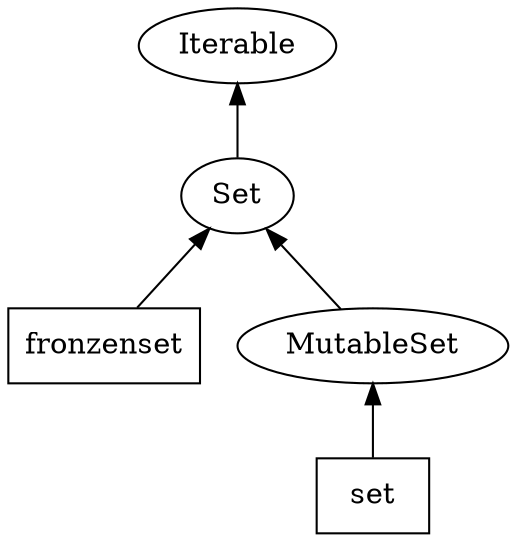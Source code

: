digraph {
  graph [rankdir=BT]
  subgraph abstract {
    MutableSet -> Set -> Iterable
  }
  subgraph concret {
    node [shape=box]
    set, fronzenset
  }
  set -> MutableSet
  fronzenset -> Set
}

